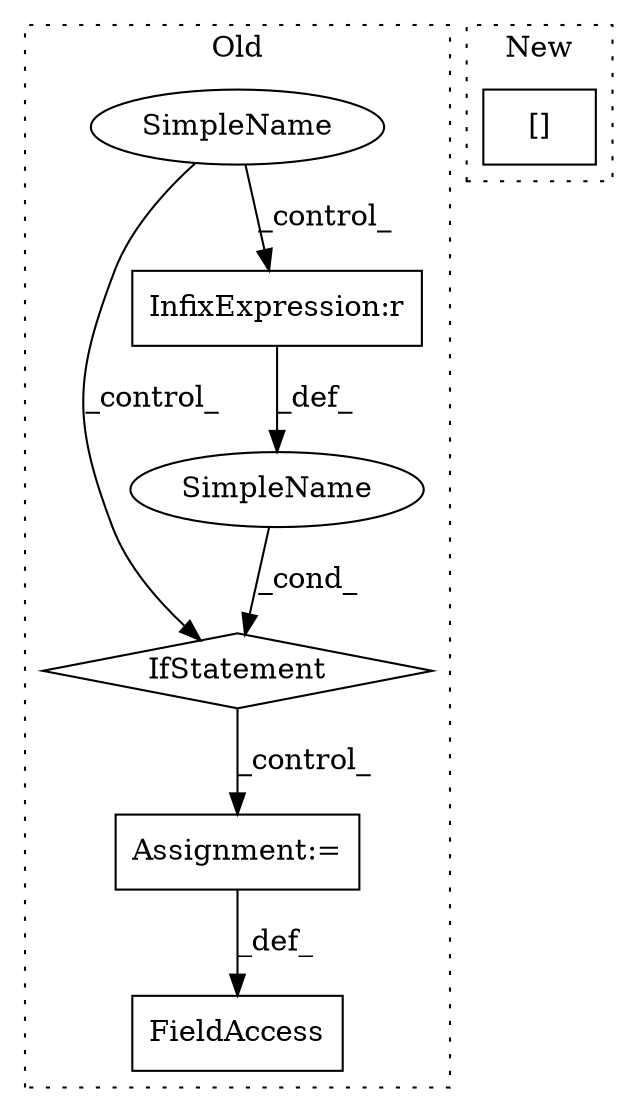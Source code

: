 digraph G {
subgraph cluster0 {
1 [label="IfStatement" a="25" s="3393,3424" l="4,2" shape="diamond"];
3 [label="Assignment:=" a="7" s="3442" l="2" shape="box"];
4 [label="SimpleName" a="42" s="" l="" shape="ellipse"];
5 [label="InfixExpression:r" a="27" s="3399" l="3" shape="box"];
6 [label="SimpleName" a="42" s="" l="" shape="ellipse"];
7 [label="FieldAccess" a="22" s="3457" l="8" shape="box"];
label = "Old";
style="dotted";
}
subgraph cluster1 {
2 [label="[]" a="2" s="3556,3568" l="7,1" shape="box"];
label = "New";
style="dotted";
}
1 -> 3 [label="_control_"];
3 -> 7 [label="_def_"];
4 -> 1 [label="_cond_"];
5 -> 4 [label="_def_"];
6 -> 1 [label="_control_"];
6 -> 5 [label="_control_"];
}